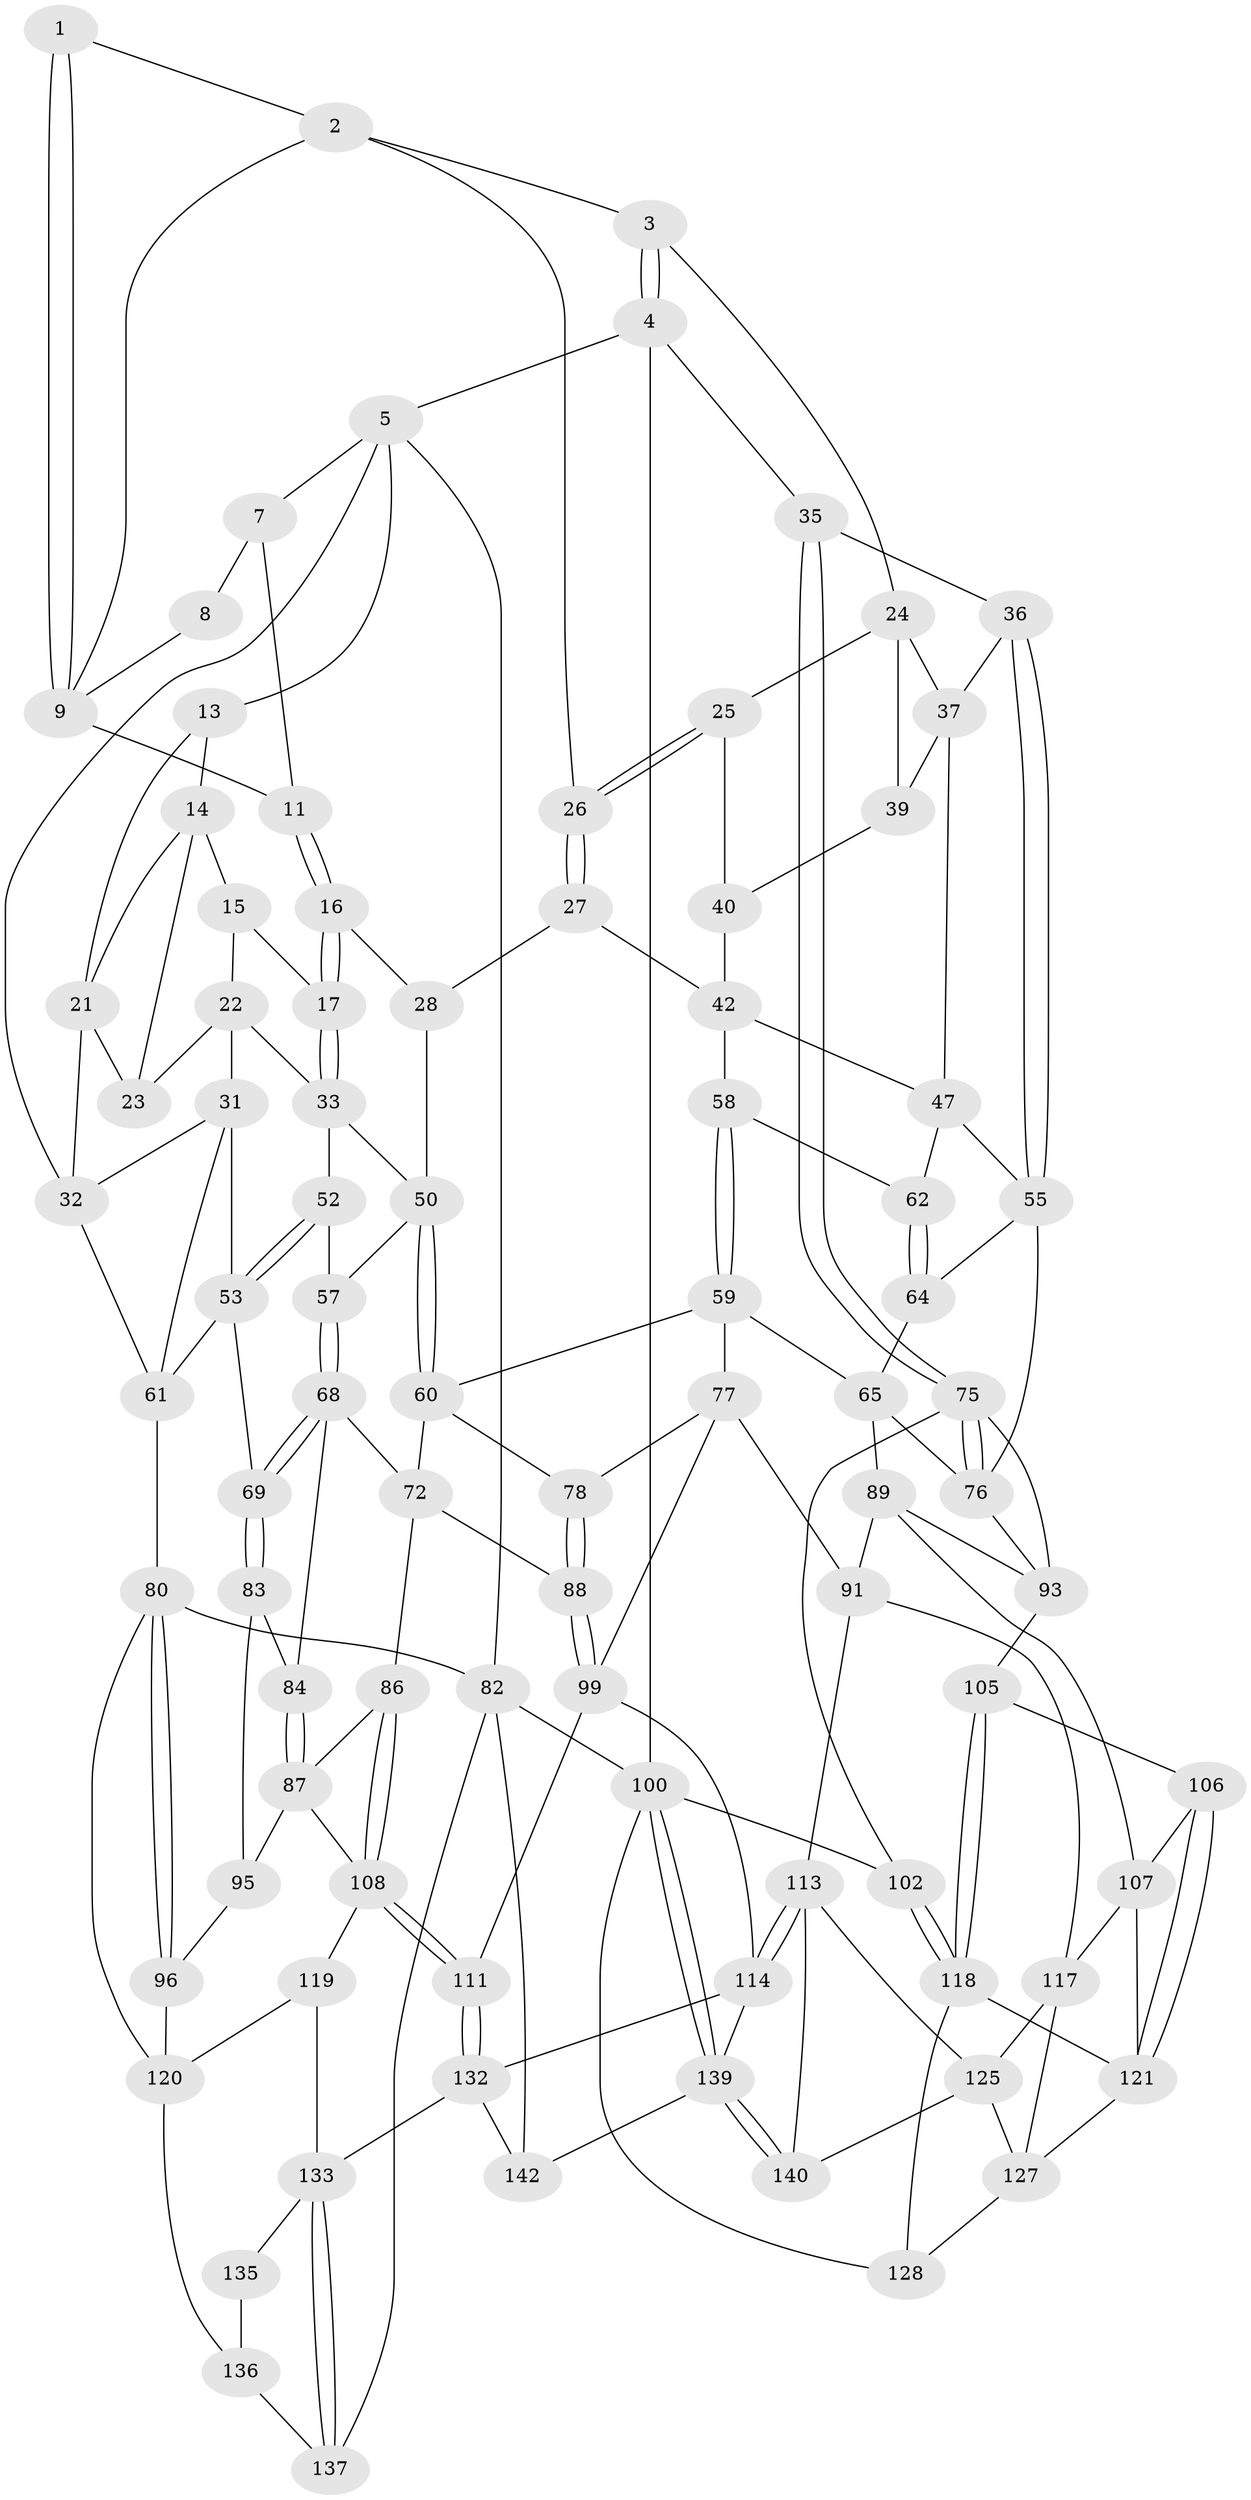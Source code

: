 // Generated by graph-tools (version 1.1) at 2025/24/03/03/25 07:24:33]
// undirected, 89 vertices, 188 edges
graph export_dot {
graph [start="1"]
  node [color=gray90,style=filled];
  1 [pos="+0.631865052703989+0"];
  2 [pos="+0.8567868720791629+0",super="+19"];
  3 [pos="+0.8990873925597966+0"];
  4 [pos="+1+0"];
  5 [pos="+0+0",super="+6"];
  7 [pos="+0.36638040683591805+0"];
  8 [pos="+0.6282108839640406+0"];
  9 [pos="+0.6210012880179964+0.08046261047371014",super="+10"];
  11 [pos="+0.4395742046198197+0.11494647678093356",super="+12"];
  13 [pos="+0.16796164770264804+0.04097063572337686"];
  14 [pos="+0.2214158896228739+0.06372145589366005",super="+20"];
  15 [pos="+0.3202230308762936+0",super="+18"];
  16 [pos="+0.436311847211345+0.1277244509868957"];
  17 [pos="+0.4127651051384669+0.15235330465076852"];
  21 [pos="+0.15945197732010122+0.13560822731058114",super="+29"];
  22 [pos="+0.25182361679983223+0.08541170614234833",super="+30"];
  23 [pos="+0.24661736259516953+0.08372348198715071"];
  24 [pos="+0.8477641947137395+0",super="+38"];
  25 [pos="+0.7081048368555892+0.1128158729237831"];
  26 [pos="+0.6553921835064968+0.13625722773935184"];
  27 [pos="+0.6395314911449602+0.1863513713682138",super="+43"];
  28 [pos="+0.5108797173961686+0.15836548598316078",super="+49"];
  31 [pos="+0.16143794358980937+0.23287494545786155",super="+54"];
  32 [pos="+0.1502806439869868+0.18893457883551878",super="+45"];
  33 [pos="+0.40209788801261936+0.17814558193772756",super="+34"];
  35 [pos="+1+0.14554541980135677"];
  36 [pos="+0.9231394002575524+0.20493077003258436"];
  37 [pos="+0.899294163486991+0.18786795765835124",super="+46"];
  39 [pos="+0.7758633639372744+0.15691166774937895",super="+44"];
  40 [pos="+0.7369591207988351+0.14175546342503043",super="+41"];
  42 [pos="+0.6723667424148597+0.2344197355457189",super="+48"];
  47 [pos="+0.76728232039368+0.26607278614705876",super="+56"];
  50 [pos="+0.5354875166324993+0.3629925289766968",super="+51"];
  52 [pos="+0.2686424317120156+0.3499814239931524"];
  53 [pos="+0.15108687615604288+0.39135273145185834",super="+70"];
  55 [pos="+0.9246901988811453+0.41319216430827377",super="+63"];
  57 [pos="+0.43963911586776633+0.3679809843547487"];
  58 [pos="+0.7020584518669112+0.38307813401893254"];
  59 [pos="+0.6675766340651259+0.4405944726786403",super="+67"];
  60 [pos="+0.5918367311252766+0.42897733076300626",super="+71"];
  61 [pos="+0+0.01828163040166776",super="+74"];
  62 [pos="+0.7491321201663284+0.376785606106782"];
  64 [pos="+0.8751536364036194+0.4368353248802423"];
  65 [pos="+0.8180526380873976+0.4700889794339751",super="+66"];
  68 [pos="+0.41423583951682696+0.4296384811852635",super="+73"];
  69 [pos="+0.1730421240590074+0.45847162482539827"];
  72 [pos="+0.42422535988030585+0.5294899915704558",super="+85"];
  75 [pos="+1+0.480119441550097",super="+103"];
  76 [pos="+1+0.4694912311555234",super="+79"];
  77 [pos="+0.6276105573251076+0.6019852319388606",super="+92"];
  78 [pos="+0.566880961770531+0.6061805371853032"];
  80 [pos="+0+0.6595502427929598",super="+81"];
  82 [pos="+0+1",super="+143"];
  83 [pos="+0.19109774733954524+0.5281674348615998",super="+94"];
  84 [pos="+0.25171479510016265+0.5471488426143961"];
  86 [pos="+0.4017028602800253+0.6634291420269315"];
  87 [pos="+0.3321619491482073+0.6370580913771783",super="+97"];
  88 [pos="+0.5285372001654848+0.6739245706264214"];
  89 [pos="+0.7810017619916868+0.6378743744084501",super="+90"];
  91 [pos="+0.7330063880604408+0.6842270568638549",super="+112"];
  93 [pos="+0.8772518971182119+0.6470446889928518",super="+104"];
  95 [pos="+0+0.6672318330319731",super="+98"];
  96 [pos="+0+0.6683900142807322"];
  99 [pos="+0.5662508103042146+0.762797437505675",super="+110"];
  100 [pos="+1+1",super="+101"];
  102 [pos="+1+0.8151122218704804"];
  105 [pos="+0.9073164634804047+0.708279746957554"];
  106 [pos="+0.9019426100825315+0.7371114986701481"];
  107 [pos="+0.8423893600794484+0.7611229602056664",super="+116"];
  108 [pos="+0.36066838136023044+0.7948992756144367",super="+109"];
  111 [pos="+0.42103021260382756+0.8584865769369875"];
  113 [pos="+0.6445755604615888+0.8833896494424086",super="+126"];
  114 [pos="+0.6221773814401492+0.8861721936152152",super="+115"];
  117 [pos="+0.7908326379287809+0.795054633781084",super="+124"];
  118 [pos="+1+0.8009724812225869",super="+123"];
  119 [pos="+0.18797104865465963+0.8313894437545449"];
  120 [pos="+0.09415012004886426+0.8182616232652332",super="+130"];
  121 [pos="+0.9192885650350286+0.8004456632553104",super="+122"];
  125 [pos="+0.7771736901472849+0.8454116895262846",super="+131"];
  127 [pos="+0.8888217789711487+0.8446969029700933",super="+129"];
  128 [pos="+0.9660387100175818+0.8992582574101031"];
  132 [pos="+0.41840149053909553+0.8647229768396718",super="+141"];
  133 [pos="+0.300822003009853+0.909669192855553",super="+134"];
  135 [pos="+0.18757300777877514+0.8569159537982365"];
  136 [pos="+0.08160192559985431+0.9422356158277723",super="+138"];
  137 [pos="+0.25574558833309347+1"];
  139 [pos="+0.9094679239097496+1",super="+144"];
  140 [pos="+0.8423828487633007+1"];
  142 [pos="+0.3603770113424799+1"];
  1 -- 2;
  1 -- 9;
  1 -- 9;
  2 -- 3;
  2 -- 9;
  2 -- 26;
  3 -- 4;
  3 -- 4;
  3 -- 24;
  4 -- 5;
  4 -- 35;
  4 -- 100;
  5 -- 82;
  5 -- 13;
  5 -- 7;
  5 -- 32;
  7 -- 8;
  7 -- 11;
  8 -- 9;
  9 -- 11;
  11 -- 16;
  11 -- 16;
  13 -- 14;
  13 -- 21;
  14 -- 15;
  14 -- 21;
  14 -- 23;
  15 -- 17;
  15 -- 22;
  16 -- 17;
  16 -- 17;
  16 -- 28;
  17 -- 33;
  17 -- 33;
  21 -- 32;
  21 -- 23;
  22 -- 23;
  22 -- 31;
  22 -- 33;
  24 -- 25;
  24 -- 37;
  24 -- 39;
  25 -- 26;
  25 -- 26;
  25 -- 40;
  26 -- 27;
  26 -- 27;
  27 -- 28 [weight=2];
  27 -- 42;
  28 -- 50;
  31 -- 32;
  31 -- 61;
  31 -- 53;
  32 -- 61;
  33 -- 50;
  33 -- 52;
  35 -- 36;
  35 -- 75;
  35 -- 75;
  36 -- 37;
  36 -- 55;
  36 -- 55;
  37 -- 47;
  37 -- 39;
  39 -- 40 [weight=2];
  40 -- 42;
  42 -- 58;
  42 -- 47;
  47 -- 55;
  47 -- 62;
  50 -- 60;
  50 -- 60;
  50 -- 57;
  52 -- 53;
  52 -- 53;
  52 -- 57;
  53 -- 61;
  53 -- 69;
  55 -- 64;
  55 -- 76;
  57 -- 68;
  57 -- 68;
  58 -- 59;
  58 -- 59;
  58 -- 62;
  59 -- 60;
  59 -- 65;
  59 -- 77;
  60 -- 72;
  60 -- 78;
  61 -- 80;
  62 -- 64;
  62 -- 64;
  64 -- 65;
  65 -- 89;
  65 -- 76;
  68 -- 69;
  68 -- 69;
  68 -- 72;
  68 -- 84;
  69 -- 83;
  69 -- 83;
  72 -- 88;
  72 -- 86;
  75 -- 76;
  75 -- 76;
  75 -- 102;
  75 -- 93;
  76 -- 93;
  77 -- 78;
  77 -- 99;
  77 -- 91;
  78 -- 88;
  78 -- 88;
  80 -- 96;
  80 -- 96;
  80 -- 82;
  80 -- 120;
  82 -- 100;
  82 -- 137;
  82 -- 142;
  83 -- 84;
  83 -- 95 [weight=2];
  84 -- 87;
  84 -- 87;
  86 -- 87;
  86 -- 108;
  86 -- 108;
  87 -- 108;
  87 -- 95;
  88 -- 99;
  88 -- 99;
  89 -- 93;
  89 -- 91;
  89 -- 107;
  91 -- 113;
  91 -- 117;
  93 -- 105;
  95 -- 96;
  96 -- 120;
  99 -- 111;
  99 -- 114;
  100 -- 139;
  100 -- 139;
  100 -- 128;
  100 -- 102;
  102 -- 118;
  102 -- 118;
  105 -- 106;
  105 -- 118;
  105 -- 118;
  106 -- 107;
  106 -- 121;
  106 -- 121;
  107 -- 117;
  107 -- 121;
  108 -- 111;
  108 -- 111;
  108 -- 119;
  111 -- 132;
  111 -- 132;
  113 -- 114;
  113 -- 114;
  113 -- 140;
  113 -- 125;
  114 -- 139;
  114 -- 132;
  117 -- 125;
  117 -- 127;
  118 -- 128;
  118 -- 121;
  119 -- 120;
  119 -- 133;
  120 -- 136;
  121 -- 127;
  125 -- 140;
  125 -- 127;
  127 -- 128;
  132 -- 133;
  132 -- 142;
  133 -- 137;
  133 -- 137;
  133 -- 135;
  135 -- 136 [weight=2];
  136 -- 137;
  139 -- 140;
  139 -- 140;
  139 -- 142;
}
